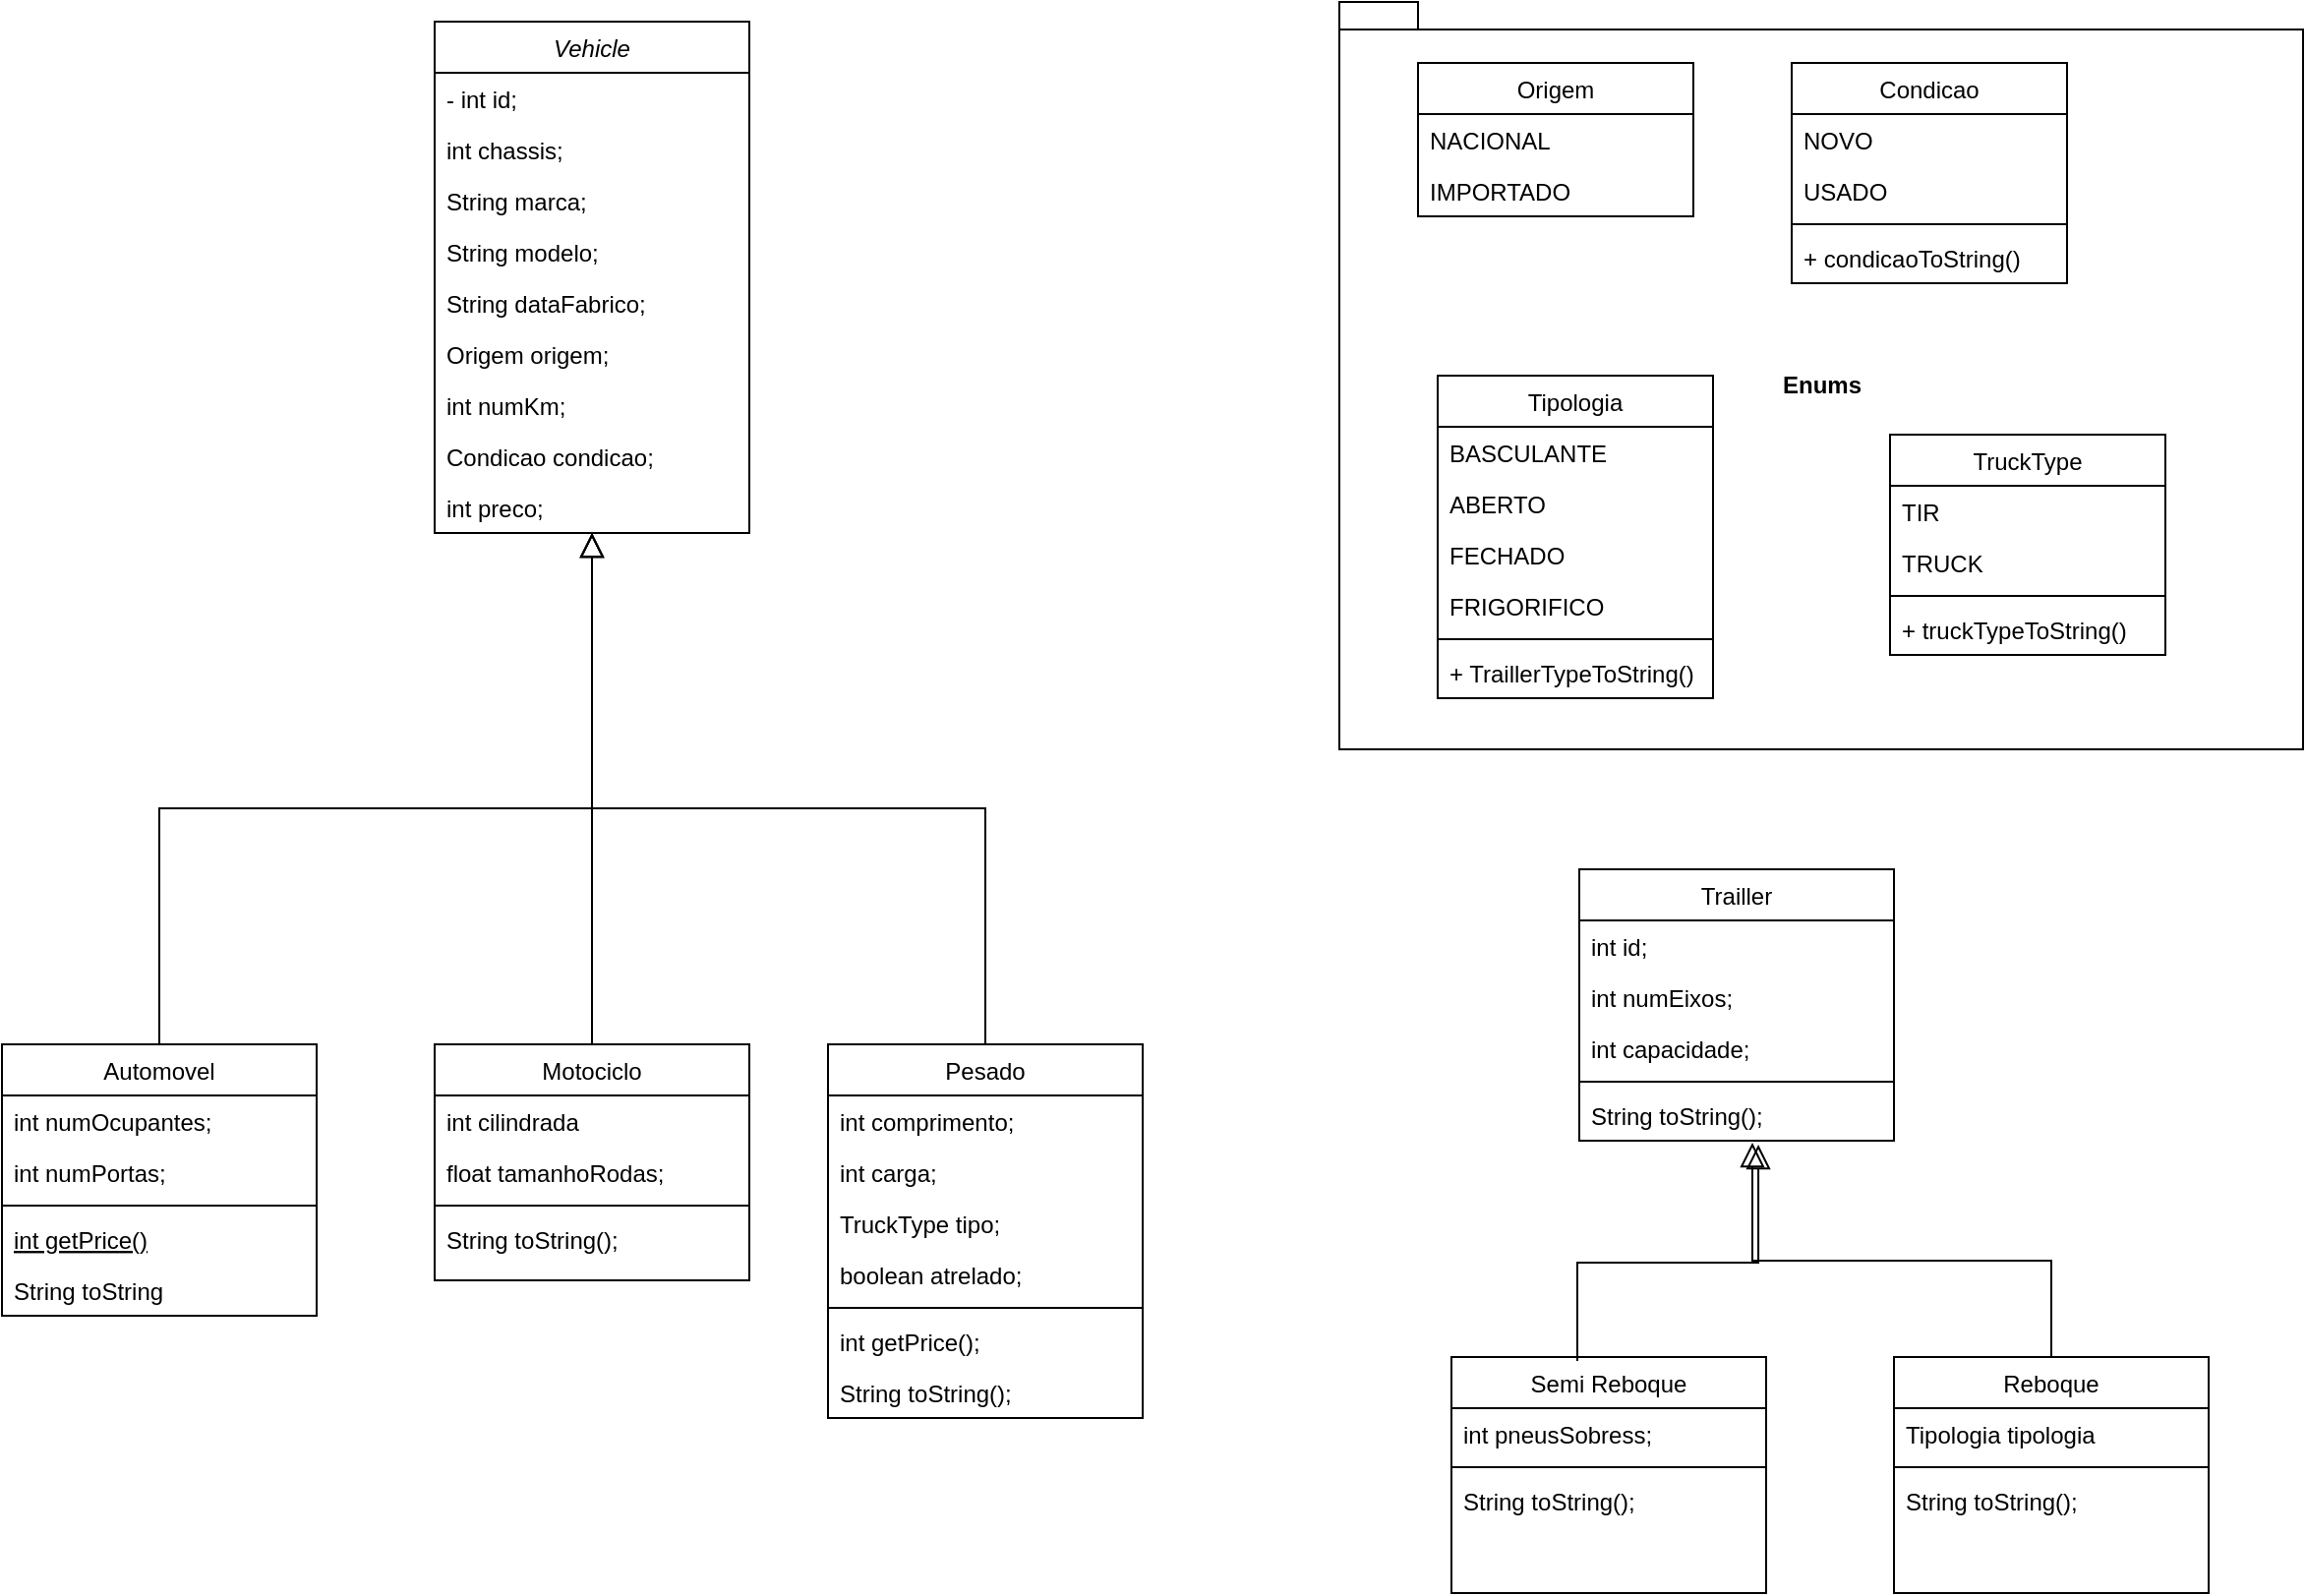 <mxfile version="14.6.2" type="device"><diagram id="C5RBs43oDa-KdzZeNtuy" name="Page-1"><mxGraphModel dx="1038" dy="548" grid="1" gridSize="10" guides="1" tooltips="1" connect="1" arrows="1" fold="1" page="1" pageScale="1" pageWidth="1654" pageHeight="2336" math="0" shadow="0"><root><mxCell id="WIyWlLk6GJQsqaUBKTNV-0"/><mxCell id="WIyWlLk6GJQsqaUBKTNV-1" parent="WIyWlLk6GJQsqaUBKTNV-0"/><mxCell id="Jze4JWeTfyCYh98N9z9v-23" value="Enums" style="shape=folder;fontStyle=1;spacingTop=10;tabWidth=40;tabHeight=14;tabPosition=left;html=1;" vertex="1" parent="WIyWlLk6GJQsqaUBKTNV-1"><mxGeometry x="770" y="60" width="490" height="380" as="geometry"/></mxCell><mxCell id="zkfFHV4jXpPFQw0GAbJ--0" value="Vehicle" style="swimlane;fontStyle=2;align=center;verticalAlign=top;childLayout=stackLayout;horizontal=1;startSize=26;horizontalStack=0;resizeParent=1;resizeLast=0;collapsible=1;marginBottom=0;rounded=0;shadow=0;strokeWidth=1;" parent="WIyWlLk6GJQsqaUBKTNV-1" vertex="1"><mxGeometry x="310" y="70" width="160" height="260" as="geometry"><mxRectangle x="230" y="140" width="160" height="26" as="alternateBounds"/></mxGeometry></mxCell><mxCell id="zkfFHV4jXpPFQw0GAbJ--1" value="- int id;" style="text;align=left;verticalAlign=top;spacingLeft=4;spacingRight=4;overflow=hidden;rotatable=0;points=[[0,0.5],[1,0.5]];portConstraint=eastwest;" parent="zkfFHV4jXpPFQw0GAbJ--0" vertex="1"><mxGeometry y="26" width="160" height="26" as="geometry"/></mxCell><mxCell id="zkfFHV4jXpPFQw0GAbJ--2" value="int chassis;" style="text;align=left;verticalAlign=top;spacingLeft=4;spacingRight=4;overflow=hidden;rotatable=0;points=[[0,0.5],[1,0.5]];portConstraint=eastwest;rounded=0;shadow=0;html=0;" parent="zkfFHV4jXpPFQw0GAbJ--0" vertex="1"><mxGeometry y="52" width="160" height="26" as="geometry"/></mxCell><mxCell id="zkfFHV4jXpPFQw0GAbJ--3" value="String marca;" style="text;align=left;verticalAlign=top;spacingLeft=4;spacingRight=4;overflow=hidden;rotatable=0;points=[[0,0.5],[1,0.5]];portConstraint=eastwest;rounded=0;shadow=0;html=0;" parent="zkfFHV4jXpPFQw0GAbJ--0" vertex="1"><mxGeometry y="78" width="160" height="26" as="geometry"/></mxCell><mxCell id="Jze4JWeTfyCYh98N9z9v-0" value="String modelo;" style="text;align=left;verticalAlign=top;spacingLeft=4;spacingRight=4;overflow=hidden;rotatable=0;points=[[0,0.5],[1,0.5]];portConstraint=eastwest;rounded=0;shadow=0;html=0;" vertex="1" parent="zkfFHV4jXpPFQw0GAbJ--0"><mxGeometry y="104" width="160" height="26" as="geometry"/></mxCell><mxCell id="Jze4JWeTfyCYh98N9z9v-1" value="String dataFabrico;" style="text;align=left;verticalAlign=top;spacingLeft=4;spacingRight=4;overflow=hidden;rotatable=0;points=[[0,0.5],[1,0.5]];portConstraint=eastwest;rounded=0;shadow=0;html=0;" vertex="1" parent="zkfFHV4jXpPFQw0GAbJ--0"><mxGeometry y="130" width="160" height="26" as="geometry"/></mxCell><mxCell id="zkfFHV4jXpPFQw0GAbJ--5" value="Origem origem;" style="text;align=left;verticalAlign=top;spacingLeft=4;spacingRight=4;overflow=hidden;rotatable=0;points=[[0,0.5],[1,0.5]];portConstraint=eastwest;" parent="zkfFHV4jXpPFQw0GAbJ--0" vertex="1"><mxGeometry y="156" width="160" height="26" as="geometry"/></mxCell><mxCell id="Jze4JWeTfyCYh98N9z9v-2" value="int numKm;" style="text;align=left;verticalAlign=top;spacingLeft=4;spacingRight=4;overflow=hidden;rotatable=0;points=[[0,0.5],[1,0.5]];portConstraint=eastwest;" vertex="1" parent="zkfFHV4jXpPFQw0GAbJ--0"><mxGeometry y="182" width="160" height="26" as="geometry"/></mxCell><mxCell id="Jze4JWeTfyCYh98N9z9v-3" value="Condicao condicao;" style="text;align=left;verticalAlign=top;spacingLeft=4;spacingRight=4;overflow=hidden;rotatable=0;points=[[0,0.5],[1,0.5]];portConstraint=eastwest;" vertex="1" parent="zkfFHV4jXpPFQw0GAbJ--0"><mxGeometry y="208" width="160" height="26" as="geometry"/></mxCell><mxCell id="Jze4JWeTfyCYh98N9z9v-4" value="int preco;" style="text;align=left;verticalAlign=top;spacingLeft=4;spacingRight=4;overflow=hidden;rotatable=0;points=[[0,0.5],[1,0.5]];portConstraint=eastwest;" vertex="1" parent="zkfFHV4jXpPFQw0GAbJ--0"><mxGeometry y="234" width="160" height="26" as="geometry"/></mxCell><mxCell id="zkfFHV4jXpPFQw0GAbJ--6" value="Automovel" style="swimlane;fontStyle=0;align=center;verticalAlign=top;childLayout=stackLayout;horizontal=1;startSize=26;horizontalStack=0;resizeParent=1;resizeLast=0;collapsible=1;marginBottom=0;rounded=0;shadow=0;strokeWidth=1;" parent="WIyWlLk6GJQsqaUBKTNV-1" vertex="1"><mxGeometry x="90" y="590" width="160" height="138" as="geometry"><mxRectangle x="130" y="380" width="160" height="26" as="alternateBounds"/></mxGeometry></mxCell><mxCell id="zkfFHV4jXpPFQw0GAbJ--7" value="int numOcupantes;" style="text;align=left;verticalAlign=top;spacingLeft=4;spacingRight=4;overflow=hidden;rotatable=0;points=[[0,0.5],[1,0.5]];portConstraint=eastwest;" parent="zkfFHV4jXpPFQw0GAbJ--6" vertex="1"><mxGeometry y="26" width="160" height="26" as="geometry"/></mxCell><mxCell id="zkfFHV4jXpPFQw0GAbJ--8" value="int numPortas;" style="text;align=left;verticalAlign=top;spacingLeft=4;spacingRight=4;overflow=hidden;rotatable=0;points=[[0,0.5],[1,0.5]];portConstraint=eastwest;rounded=0;shadow=0;html=0;" parent="zkfFHV4jXpPFQw0GAbJ--6" vertex="1"><mxGeometry y="52" width="160" height="26" as="geometry"/></mxCell><mxCell id="zkfFHV4jXpPFQw0GAbJ--9" value="" style="line;html=1;strokeWidth=1;align=left;verticalAlign=middle;spacingTop=-1;spacingLeft=3;spacingRight=3;rotatable=0;labelPosition=right;points=[];portConstraint=eastwest;" parent="zkfFHV4jXpPFQw0GAbJ--6" vertex="1"><mxGeometry y="78" width="160" height="8" as="geometry"/></mxCell><mxCell id="zkfFHV4jXpPFQw0GAbJ--10" value="int getPrice()" style="text;align=left;verticalAlign=top;spacingLeft=4;spacingRight=4;overflow=hidden;rotatable=0;points=[[0,0.5],[1,0.5]];portConstraint=eastwest;fontStyle=4" parent="zkfFHV4jXpPFQw0GAbJ--6" vertex="1"><mxGeometry y="86" width="160" height="26" as="geometry"/></mxCell><mxCell id="zkfFHV4jXpPFQw0GAbJ--11" value="String toString" style="text;align=left;verticalAlign=top;spacingLeft=4;spacingRight=4;overflow=hidden;rotatable=0;points=[[0,0.5],[1,0.5]];portConstraint=eastwest;" parent="zkfFHV4jXpPFQw0GAbJ--6" vertex="1"><mxGeometry y="112" width="160" height="26" as="geometry"/></mxCell><mxCell id="zkfFHV4jXpPFQw0GAbJ--12" value="" style="endArrow=block;endSize=10;endFill=0;shadow=0;strokeWidth=1;rounded=0;edgeStyle=elbowEdgeStyle;elbow=vertical;" parent="WIyWlLk6GJQsqaUBKTNV-1" source="zkfFHV4jXpPFQw0GAbJ--6" target="zkfFHV4jXpPFQw0GAbJ--0" edge="1"><mxGeometry width="160" relative="1" as="geometry"><mxPoint x="190" y="330" as="sourcePoint"/><mxPoint x="190" y="173" as="targetPoint"/><Array as="points"><mxPoint x="290" y="470"/><mxPoint x="290" y="400"/><mxPoint x="290" y="390"/><mxPoint x="110" y="324"/></Array></mxGeometry></mxCell><mxCell id="zkfFHV4jXpPFQw0GAbJ--13" value="Motociclo" style="swimlane;fontStyle=0;align=center;verticalAlign=top;childLayout=stackLayout;horizontal=1;startSize=26;horizontalStack=0;resizeParent=1;resizeLast=0;collapsible=1;marginBottom=0;rounded=0;shadow=0;strokeWidth=1;" parent="WIyWlLk6GJQsqaUBKTNV-1" vertex="1"><mxGeometry x="310" y="590" width="160" height="120" as="geometry"><mxRectangle x="340" y="380" width="170" height="26" as="alternateBounds"/></mxGeometry></mxCell><mxCell id="zkfFHV4jXpPFQw0GAbJ--14" value="int cilindrada" style="text;align=left;verticalAlign=top;spacingLeft=4;spacingRight=4;overflow=hidden;rotatable=0;points=[[0,0.5],[1,0.5]];portConstraint=eastwest;" parent="zkfFHV4jXpPFQw0GAbJ--13" vertex="1"><mxGeometry y="26" width="160" height="26" as="geometry"/></mxCell><mxCell id="Jze4JWeTfyCYh98N9z9v-5" value="float tamanhoRodas;" style="text;align=left;verticalAlign=top;spacingLeft=4;spacingRight=4;overflow=hidden;rotatable=0;points=[[0,0.5],[1,0.5]];portConstraint=eastwest;" vertex="1" parent="zkfFHV4jXpPFQw0GAbJ--13"><mxGeometry y="52" width="160" height="26" as="geometry"/></mxCell><mxCell id="zkfFHV4jXpPFQw0GAbJ--15" value="" style="line;html=1;strokeWidth=1;align=left;verticalAlign=middle;spacingTop=-1;spacingLeft=3;spacingRight=3;rotatable=0;labelPosition=right;points=[];portConstraint=eastwest;" parent="zkfFHV4jXpPFQw0GAbJ--13" vertex="1"><mxGeometry y="78" width="160" height="8" as="geometry"/></mxCell><mxCell id="Jze4JWeTfyCYh98N9z9v-6" value="String toString();" style="text;align=left;verticalAlign=top;spacingLeft=4;spacingRight=4;overflow=hidden;rotatable=0;points=[[0,0.5],[1,0.5]];portConstraint=eastwest;" vertex="1" parent="zkfFHV4jXpPFQw0GAbJ--13"><mxGeometry y="86" width="160" height="26" as="geometry"/></mxCell><mxCell id="zkfFHV4jXpPFQw0GAbJ--16" value="" style="endArrow=block;endSize=10;endFill=0;shadow=0;strokeWidth=1;rounded=0;edgeStyle=elbowEdgeStyle;elbow=vertical;exitX=0.5;exitY=0;exitDx=0;exitDy=0;" parent="WIyWlLk6GJQsqaUBKTNV-1" source="zkfFHV4jXpPFQw0GAbJ--13" edge="1"><mxGeometry width="160" relative="1" as="geometry"><mxPoint x="310" y="480" as="sourcePoint"/><mxPoint x="390" y="330" as="targetPoint"/><Array as="points"><mxPoint x="390" y="490"/><mxPoint x="290" y="470"/><mxPoint x="450" y="400"/><mxPoint x="290" y="390"/><mxPoint x="380" y="340"/></Array></mxGeometry></mxCell><mxCell id="Jze4JWeTfyCYh98N9z9v-7" value="Pesado" style="swimlane;fontStyle=0;align=center;verticalAlign=top;childLayout=stackLayout;horizontal=1;startSize=26;horizontalStack=0;resizeParent=1;resizeLast=0;collapsible=1;marginBottom=0;rounded=0;shadow=0;strokeWidth=1;" vertex="1" parent="WIyWlLk6GJQsqaUBKTNV-1"><mxGeometry x="510" y="590" width="160" height="190" as="geometry"><mxRectangle x="340" y="380" width="170" height="26" as="alternateBounds"/></mxGeometry></mxCell><mxCell id="Jze4JWeTfyCYh98N9z9v-8" value="int comprimento;" style="text;align=left;verticalAlign=top;spacingLeft=4;spacingRight=4;overflow=hidden;rotatable=0;points=[[0,0.5],[1,0.5]];portConstraint=eastwest;" vertex="1" parent="Jze4JWeTfyCYh98N9z9v-7"><mxGeometry y="26" width="160" height="26" as="geometry"/></mxCell><mxCell id="Jze4JWeTfyCYh98N9z9v-9" value="int carga;" style="text;align=left;verticalAlign=top;spacingLeft=4;spacingRight=4;overflow=hidden;rotatable=0;points=[[0,0.5],[1,0.5]];portConstraint=eastwest;" vertex="1" parent="Jze4JWeTfyCYh98N9z9v-7"><mxGeometry y="52" width="160" height="26" as="geometry"/></mxCell><mxCell id="Jze4JWeTfyCYh98N9z9v-12" value="TruckType tipo;" style="text;align=left;verticalAlign=top;spacingLeft=4;spacingRight=4;overflow=hidden;rotatable=0;points=[[0,0.5],[1,0.5]];portConstraint=eastwest;" vertex="1" parent="Jze4JWeTfyCYh98N9z9v-7"><mxGeometry y="78" width="160" height="26" as="geometry"/></mxCell><mxCell id="Jze4JWeTfyCYh98N9z9v-13" value="boolean atrelado;" style="text;align=left;verticalAlign=top;spacingLeft=4;spacingRight=4;overflow=hidden;rotatable=0;points=[[0,0.5],[1,0.5]];portConstraint=eastwest;" vertex="1" parent="Jze4JWeTfyCYh98N9z9v-7"><mxGeometry y="104" width="160" height="26" as="geometry"/></mxCell><mxCell id="Jze4JWeTfyCYh98N9z9v-10" value="" style="line;html=1;strokeWidth=1;align=left;verticalAlign=middle;spacingTop=-1;spacingLeft=3;spacingRight=3;rotatable=0;labelPosition=right;points=[];portConstraint=eastwest;" vertex="1" parent="Jze4JWeTfyCYh98N9z9v-7"><mxGeometry y="130" width="160" height="8" as="geometry"/></mxCell><mxCell id="Jze4JWeTfyCYh98N9z9v-14" value="int getPrice();" style="text;align=left;verticalAlign=top;spacingLeft=4;spacingRight=4;overflow=hidden;rotatable=0;points=[[0,0.5],[1,0.5]];portConstraint=eastwest;" vertex="1" parent="Jze4JWeTfyCYh98N9z9v-7"><mxGeometry y="138" width="160" height="26" as="geometry"/></mxCell><mxCell id="Jze4JWeTfyCYh98N9z9v-11" value="String toString();" style="text;align=left;verticalAlign=top;spacingLeft=4;spacingRight=4;overflow=hidden;rotatable=0;points=[[0,0.5],[1,0.5]];portConstraint=eastwest;" vertex="1" parent="Jze4JWeTfyCYh98N9z9v-7"><mxGeometry y="164" width="160" height="26" as="geometry"/></mxCell><mxCell id="Jze4JWeTfyCYh98N9z9v-16" value="" style="endArrow=block;endSize=10;endFill=0;shadow=0;strokeWidth=1;rounded=0;edgeStyle=elbowEdgeStyle;elbow=vertical;exitX=0.5;exitY=0;exitDx=0;exitDy=0;" edge="1" parent="WIyWlLk6GJQsqaUBKTNV-1" source="Jze4JWeTfyCYh98N9z9v-7"><mxGeometry width="160" relative="1" as="geometry"><mxPoint x="600" y="580" as="sourcePoint"/><mxPoint x="390" y="330" as="targetPoint"/><Array as="points"><mxPoint x="480" y="470"/><mxPoint x="500" y="460"/><mxPoint x="660" y="390"/><mxPoint x="500" y="380"/><mxPoint x="590" y="330"/></Array></mxGeometry></mxCell><mxCell id="Jze4JWeTfyCYh98N9z9v-19" value="Origem" style="swimlane;fontStyle=0;childLayout=stackLayout;horizontal=1;startSize=26;fillColor=none;horizontalStack=0;resizeParent=1;resizeParentMax=0;resizeLast=0;collapsible=1;marginBottom=0;" vertex="1" parent="WIyWlLk6GJQsqaUBKTNV-1"><mxGeometry x="810" y="91" width="140" height="78" as="geometry"/></mxCell><mxCell id="Jze4JWeTfyCYh98N9z9v-20" value="NACIONAL" style="text;strokeColor=none;fillColor=none;align=left;verticalAlign=top;spacingLeft=4;spacingRight=4;overflow=hidden;rotatable=0;points=[[0,0.5],[1,0.5]];portConstraint=eastwest;" vertex="1" parent="Jze4JWeTfyCYh98N9z9v-19"><mxGeometry y="26" width="140" height="26" as="geometry"/></mxCell><mxCell id="Jze4JWeTfyCYh98N9z9v-21" value="IMPORTADO" style="text;strokeColor=none;fillColor=none;align=left;verticalAlign=top;spacingLeft=4;spacingRight=4;overflow=hidden;rotatable=0;points=[[0,0.5],[1,0.5]];portConstraint=eastwest;" vertex="1" parent="Jze4JWeTfyCYh98N9z9v-19"><mxGeometry y="52" width="140" height="26" as="geometry"/></mxCell><mxCell id="Jze4JWeTfyCYh98N9z9v-24" value="Condicao" style="swimlane;fontStyle=0;childLayout=stackLayout;horizontal=1;startSize=26;fillColor=none;horizontalStack=0;resizeParent=1;resizeParentMax=0;resizeLast=0;collapsible=1;marginBottom=0;" vertex="1" parent="WIyWlLk6GJQsqaUBKTNV-1"><mxGeometry x="1000" y="91" width="140" height="112" as="geometry"/></mxCell><mxCell id="Jze4JWeTfyCYh98N9z9v-25" value="NOVO" style="text;strokeColor=none;fillColor=none;align=left;verticalAlign=top;spacingLeft=4;spacingRight=4;overflow=hidden;rotatable=0;points=[[0,0.5],[1,0.5]];portConstraint=eastwest;" vertex="1" parent="Jze4JWeTfyCYh98N9z9v-24"><mxGeometry y="26" width="140" height="26" as="geometry"/></mxCell><mxCell id="Jze4JWeTfyCYh98N9z9v-26" value="USADO" style="text;strokeColor=none;fillColor=none;align=left;verticalAlign=top;spacingLeft=4;spacingRight=4;overflow=hidden;rotatable=0;points=[[0,0.5],[1,0.5]];portConstraint=eastwest;" vertex="1" parent="Jze4JWeTfyCYh98N9z9v-24"><mxGeometry y="52" width="140" height="26" as="geometry"/></mxCell><mxCell id="Jze4JWeTfyCYh98N9z9v-29" value="" style="line;html=1;strokeWidth=1;align=left;verticalAlign=middle;spacingTop=-1;spacingLeft=3;spacingRight=3;rotatable=0;labelPosition=right;points=[];portConstraint=eastwest;" vertex="1" parent="Jze4JWeTfyCYh98N9z9v-24"><mxGeometry y="78" width="140" height="8" as="geometry"/></mxCell><mxCell id="Jze4JWeTfyCYh98N9z9v-27" value="+ condicaoToString()" style="text;strokeColor=none;fillColor=none;align=left;verticalAlign=top;spacingLeft=4;spacingRight=4;overflow=hidden;rotatable=0;points=[[0,0.5],[1,0.5]];portConstraint=eastwest;" vertex="1" parent="Jze4JWeTfyCYh98N9z9v-24"><mxGeometry y="86" width="140" height="26" as="geometry"/></mxCell><mxCell id="Jze4JWeTfyCYh98N9z9v-30" value="Tipologia" style="swimlane;fontStyle=0;childLayout=stackLayout;horizontal=1;startSize=26;fillColor=none;horizontalStack=0;resizeParent=1;resizeParentMax=0;resizeLast=0;collapsible=1;marginBottom=0;" vertex="1" parent="WIyWlLk6GJQsqaUBKTNV-1"><mxGeometry x="820" y="250" width="140" height="164" as="geometry"/></mxCell><mxCell id="Jze4JWeTfyCYh98N9z9v-31" value="BASCULANTE" style="text;strokeColor=none;fillColor=none;align=left;verticalAlign=top;spacingLeft=4;spacingRight=4;overflow=hidden;rotatable=0;points=[[0,0.5],[1,0.5]];portConstraint=eastwest;" vertex="1" parent="Jze4JWeTfyCYh98N9z9v-30"><mxGeometry y="26" width="140" height="26" as="geometry"/></mxCell><mxCell id="Jze4JWeTfyCYh98N9z9v-32" value="ABERTO" style="text;strokeColor=none;fillColor=none;align=left;verticalAlign=top;spacingLeft=4;spacingRight=4;overflow=hidden;rotatable=0;points=[[0,0.5],[1,0.5]];portConstraint=eastwest;" vertex="1" parent="Jze4JWeTfyCYh98N9z9v-30"><mxGeometry y="52" width="140" height="26" as="geometry"/></mxCell><mxCell id="Jze4JWeTfyCYh98N9z9v-35" value="FECHADO" style="text;strokeColor=none;fillColor=none;align=left;verticalAlign=top;spacingLeft=4;spacingRight=4;overflow=hidden;rotatable=0;points=[[0,0.5],[1,0.5]];portConstraint=eastwest;" vertex="1" parent="Jze4JWeTfyCYh98N9z9v-30"><mxGeometry y="78" width="140" height="26" as="geometry"/></mxCell><mxCell id="Jze4JWeTfyCYh98N9z9v-36" value="FRIGORIFICO" style="text;strokeColor=none;fillColor=none;align=left;verticalAlign=top;spacingLeft=4;spacingRight=4;overflow=hidden;rotatable=0;points=[[0,0.5],[1,0.5]];portConstraint=eastwest;" vertex="1" parent="Jze4JWeTfyCYh98N9z9v-30"><mxGeometry y="104" width="140" height="26" as="geometry"/></mxCell><mxCell id="Jze4JWeTfyCYh98N9z9v-33" value="" style="line;html=1;strokeWidth=1;align=left;verticalAlign=middle;spacingTop=-1;spacingLeft=3;spacingRight=3;rotatable=0;labelPosition=right;points=[];portConstraint=eastwest;" vertex="1" parent="Jze4JWeTfyCYh98N9z9v-30"><mxGeometry y="130" width="140" height="8" as="geometry"/></mxCell><mxCell id="Jze4JWeTfyCYh98N9z9v-34" value="+ TraillerTypeToString()" style="text;strokeColor=none;fillColor=none;align=left;verticalAlign=top;spacingLeft=4;spacingRight=4;overflow=hidden;rotatable=0;points=[[0,0.5],[1,0.5]];portConstraint=eastwest;" vertex="1" parent="Jze4JWeTfyCYh98N9z9v-30"><mxGeometry y="138" width="140" height="26" as="geometry"/></mxCell><mxCell id="Jze4JWeTfyCYh98N9z9v-37" value="TruckType" style="swimlane;fontStyle=0;childLayout=stackLayout;horizontal=1;startSize=26;fillColor=none;horizontalStack=0;resizeParent=1;resizeParentMax=0;resizeLast=0;collapsible=1;marginBottom=0;" vertex="1" parent="WIyWlLk6GJQsqaUBKTNV-1"><mxGeometry x="1050" y="280" width="140" height="112" as="geometry"/></mxCell><mxCell id="Jze4JWeTfyCYh98N9z9v-38" value="TIR" style="text;strokeColor=none;fillColor=none;align=left;verticalAlign=top;spacingLeft=4;spacingRight=4;overflow=hidden;rotatable=0;points=[[0,0.5],[1,0.5]];portConstraint=eastwest;" vertex="1" parent="Jze4JWeTfyCYh98N9z9v-37"><mxGeometry y="26" width="140" height="26" as="geometry"/></mxCell><mxCell id="Jze4JWeTfyCYh98N9z9v-39" value="TRUCK" style="text;strokeColor=none;fillColor=none;align=left;verticalAlign=top;spacingLeft=4;spacingRight=4;overflow=hidden;rotatable=0;points=[[0,0.5],[1,0.5]];portConstraint=eastwest;" vertex="1" parent="Jze4JWeTfyCYh98N9z9v-37"><mxGeometry y="52" width="140" height="26" as="geometry"/></mxCell><mxCell id="Jze4JWeTfyCYh98N9z9v-42" value="" style="line;html=1;strokeWidth=1;align=left;verticalAlign=middle;spacingTop=-1;spacingLeft=3;spacingRight=3;rotatable=0;labelPosition=right;points=[];portConstraint=eastwest;" vertex="1" parent="Jze4JWeTfyCYh98N9z9v-37"><mxGeometry y="78" width="140" height="8" as="geometry"/></mxCell><mxCell id="Jze4JWeTfyCYh98N9z9v-43" value="+ truckTypeToString()" style="text;strokeColor=none;fillColor=none;align=left;verticalAlign=top;spacingLeft=4;spacingRight=4;overflow=hidden;rotatable=0;points=[[0,0.5],[1,0.5]];portConstraint=eastwest;" vertex="1" parent="Jze4JWeTfyCYh98N9z9v-37"><mxGeometry y="86" width="140" height="26" as="geometry"/></mxCell><mxCell id="Jze4JWeTfyCYh98N9z9v-44" value="Trailler" style="swimlane;fontStyle=0;align=center;verticalAlign=top;childLayout=stackLayout;horizontal=1;startSize=26;horizontalStack=0;resizeParent=1;resizeLast=0;collapsible=1;marginBottom=0;rounded=0;shadow=0;strokeWidth=1;" vertex="1" parent="WIyWlLk6GJQsqaUBKTNV-1"><mxGeometry x="892" y="501" width="160" height="138" as="geometry"><mxRectangle x="340" y="380" width="170" height="26" as="alternateBounds"/></mxGeometry></mxCell><mxCell id="Jze4JWeTfyCYh98N9z9v-45" value="int id;" style="text;align=left;verticalAlign=top;spacingLeft=4;spacingRight=4;overflow=hidden;rotatable=0;points=[[0,0.5],[1,0.5]];portConstraint=eastwest;" vertex="1" parent="Jze4JWeTfyCYh98N9z9v-44"><mxGeometry y="26" width="160" height="26" as="geometry"/></mxCell><mxCell id="Jze4JWeTfyCYh98N9z9v-46" value="int numEixos;" style="text;align=left;verticalAlign=top;spacingLeft=4;spacingRight=4;overflow=hidden;rotatable=0;points=[[0,0.5],[1,0.5]];portConstraint=eastwest;" vertex="1" parent="Jze4JWeTfyCYh98N9z9v-44"><mxGeometry y="52" width="160" height="26" as="geometry"/></mxCell><mxCell id="Jze4JWeTfyCYh98N9z9v-49" value="int capacidade;" style="text;align=left;verticalAlign=top;spacingLeft=4;spacingRight=4;overflow=hidden;rotatable=0;points=[[0,0.5],[1,0.5]];portConstraint=eastwest;" vertex="1" parent="Jze4JWeTfyCYh98N9z9v-44"><mxGeometry y="78" width="160" height="26" as="geometry"/></mxCell><mxCell id="Jze4JWeTfyCYh98N9z9v-47" value="" style="line;html=1;strokeWidth=1;align=left;verticalAlign=middle;spacingTop=-1;spacingLeft=3;spacingRight=3;rotatable=0;labelPosition=right;points=[];portConstraint=eastwest;" vertex="1" parent="Jze4JWeTfyCYh98N9z9v-44"><mxGeometry y="104" width="160" height="8" as="geometry"/></mxCell><mxCell id="Jze4JWeTfyCYh98N9z9v-48" value="String toString();" style="text;align=left;verticalAlign=top;spacingLeft=4;spacingRight=4;overflow=hidden;rotatable=0;points=[[0,0.5],[1,0.5]];portConstraint=eastwest;" vertex="1" parent="Jze4JWeTfyCYh98N9z9v-44"><mxGeometry y="112" width="160" height="26" as="geometry"/></mxCell><mxCell id="Jze4JWeTfyCYh98N9z9v-50" value="Reboque" style="swimlane;fontStyle=0;align=center;verticalAlign=top;childLayout=stackLayout;horizontal=1;startSize=26;horizontalStack=0;resizeParent=1;resizeLast=0;collapsible=1;marginBottom=0;rounded=0;shadow=0;strokeWidth=1;" vertex="1" parent="WIyWlLk6GJQsqaUBKTNV-1"><mxGeometry x="1052" y="749" width="160" height="120" as="geometry"><mxRectangle x="340" y="380" width="170" height="26" as="alternateBounds"/></mxGeometry></mxCell><mxCell id="Jze4JWeTfyCYh98N9z9v-51" value="Tipologia tipologia" style="text;align=left;verticalAlign=top;spacingLeft=4;spacingRight=4;overflow=hidden;rotatable=0;points=[[0,0.5],[1,0.5]];portConstraint=eastwest;" vertex="1" parent="Jze4JWeTfyCYh98N9z9v-50"><mxGeometry y="26" width="160" height="26" as="geometry"/></mxCell><mxCell id="Jze4JWeTfyCYh98N9z9v-53" value="" style="line;html=1;strokeWidth=1;align=left;verticalAlign=middle;spacingTop=-1;spacingLeft=3;spacingRight=3;rotatable=0;labelPosition=right;points=[];portConstraint=eastwest;" vertex="1" parent="Jze4JWeTfyCYh98N9z9v-50"><mxGeometry y="52" width="160" height="8" as="geometry"/></mxCell><mxCell id="Jze4JWeTfyCYh98N9z9v-54" value="String toString();" style="text;align=left;verticalAlign=top;spacingLeft=4;spacingRight=4;overflow=hidden;rotatable=0;points=[[0,0.5],[1,0.5]];portConstraint=eastwest;" vertex="1" parent="Jze4JWeTfyCYh98N9z9v-50"><mxGeometry y="60" width="160" height="26" as="geometry"/></mxCell><mxCell id="Jze4JWeTfyCYh98N9z9v-57" value="Semi Reboque" style="swimlane;fontStyle=0;align=center;verticalAlign=top;childLayout=stackLayout;horizontal=1;startSize=26;horizontalStack=0;resizeParent=1;resizeLast=0;collapsible=1;marginBottom=0;rounded=0;shadow=0;strokeWidth=1;" vertex="1" parent="WIyWlLk6GJQsqaUBKTNV-1"><mxGeometry x="827" y="749" width="160" height="120" as="geometry"><mxRectangle x="340" y="380" width="170" height="26" as="alternateBounds"/></mxGeometry></mxCell><mxCell id="Jze4JWeTfyCYh98N9z9v-58" value="int pneusSobress;" style="text;align=left;verticalAlign=top;spacingLeft=4;spacingRight=4;overflow=hidden;rotatable=0;points=[[0,0.5],[1,0.5]];portConstraint=eastwest;" vertex="1" parent="Jze4JWeTfyCYh98N9z9v-57"><mxGeometry y="26" width="160" height="26" as="geometry"/></mxCell><mxCell id="Jze4JWeTfyCYh98N9z9v-59" value="" style="line;html=1;strokeWidth=1;align=left;verticalAlign=middle;spacingTop=-1;spacingLeft=3;spacingRight=3;rotatable=0;labelPosition=right;points=[];portConstraint=eastwest;" vertex="1" parent="Jze4JWeTfyCYh98N9z9v-57"><mxGeometry y="52" width="160" height="8" as="geometry"/></mxCell><mxCell id="Jze4JWeTfyCYh98N9z9v-60" value="String toString();" style="text;align=left;verticalAlign=top;spacingLeft=4;spacingRight=4;overflow=hidden;rotatable=0;points=[[0,0.5],[1,0.5]];portConstraint=eastwest;" vertex="1" parent="Jze4JWeTfyCYh98N9z9v-57"><mxGeometry y="60" width="160" height="26" as="geometry"/></mxCell><mxCell id="Jze4JWeTfyCYh98N9z9v-68" value="" style="endArrow=block;endSize=10;endFill=0;shadow=0;strokeWidth=1;rounded=0;edgeStyle=elbowEdgeStyle;elbow=vertical;exitX=0.4;exitY=0.017;exitDx=0;exitDy=0;exitPerimeter=0;entryX=0.569;entryY=1.077;entryDx=0;entryDy=0;entryPerimeter=0;" edge="1" parent="WIyWlLk6GJQsqaUBKTNV-1" source="Jze4JWeTfyCYh98N9z9v-57" target="Jze4JWeTfyCYh98N9z9v-48"><mxGeometry width="160" relative="1" as="geometry"><mxPoint x="647" y="781" as="sourcePoint"/><mxPoint x="967" y="651" as="targetPoint"/><Array as="points"><mxPoint x="967" y="701"/><mxPoint x="767" y="591"/><mxPoint x="767" y="581"/><mxPoint x="587" y="515"/></Array></mxGeometry></mxCell><mxCell id="Jze4JWeTfyCYh98N9z9v-71" value="" style="endArrow=block;endSize=10;endFill=0;shadow=0;strokeWidth=1;rounded=0;edgeStyle=elbowEdgeStyle;elbow=vertical;exitX=0.5;exitY=0;exitDx=0;exitDy=0;" edge="1" parent="WIyWlLk6GJQsqaUBKTNV-1" source="Jze4JWeTfyCYh98N9z9v-50"><mxGeometry width="160" relative="1" as="geometry"><mxPoint x="1097.96" y="740.02" as="sourcePoint"/><mxPoint x="980" y="640" as="targetPoint"/><Array as="points"><mxPoint x="1050" y="700"/><mxPoint x="973.96" y="579.98"/><mxPoint x="973.96" y="569.98"/><mxPoint x="793.96" y="503.98"/></Array></mxGeometry></mxCell></root></mxGraphModel></diagram></mxfile>